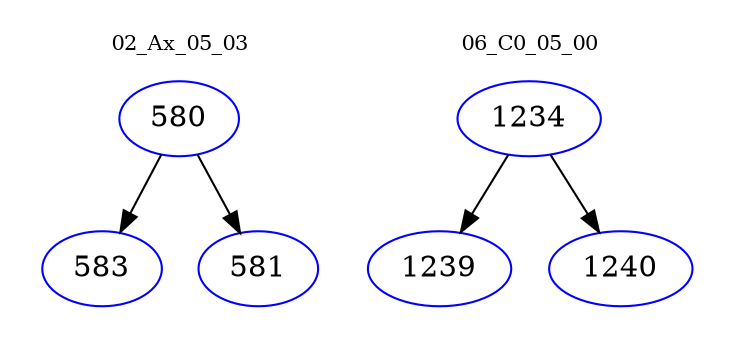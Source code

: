 digraph{
subgraph cluster_0 {
color = white
label = "02_Ax_05_03";
fontsize=10;
T0_580 [label="580", color="blue"]
T0_580 -> T0_583 [color="black"]
T0_583 [label="583", color="blue"]
T0_580 -> T0_581 [color="black"]
T0_581 [label="581", color="blue"]
}
subgraph cluster_1 {
color = white
label = "06_C0_05_00";
fontsize=10;
T1_1234 [label="1234", color="blue"]
T1_1234 -> T1_1239 [color="black"]
T1_1239 [label="1239", color="blue"]
T1_1234 -> T1_1240 [color="black"]
T1_1240 [label="1240", color="blue"]
}
}
